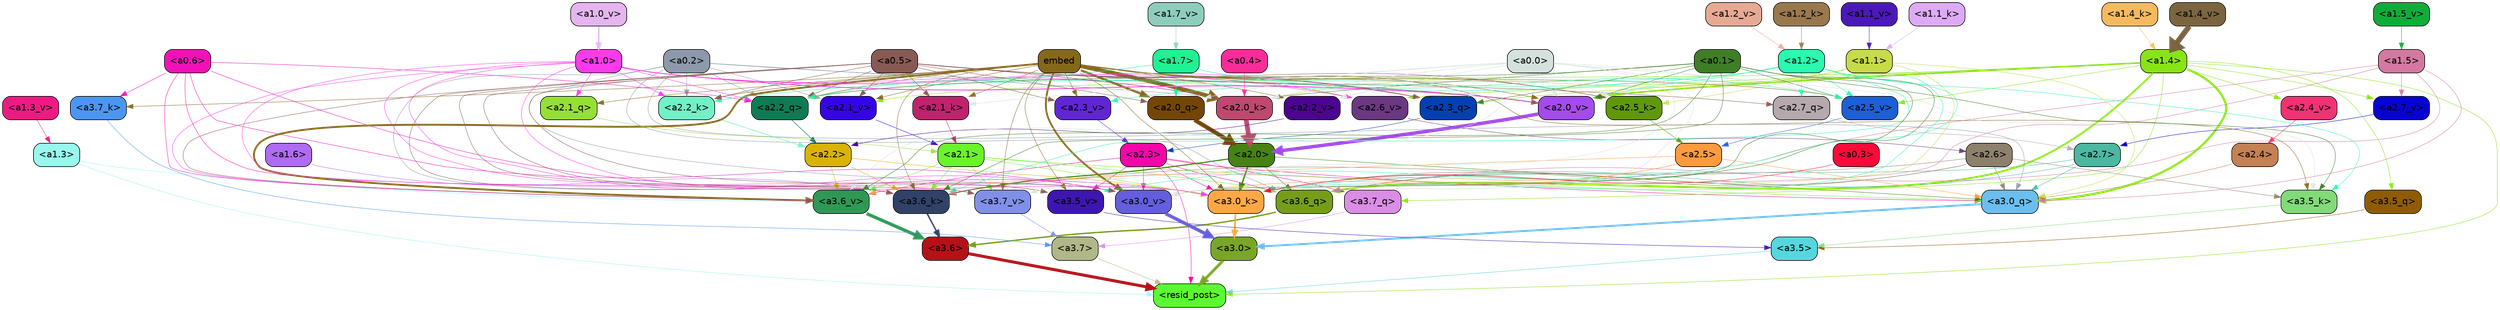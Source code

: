 strict digraph "" {
	graph [bgcolor=transparent,
		layout=dot,
		overlap=false,
		splines=true
	];
	"<a3.7>"	[color=black,
		fillcolor="#b1b788",
		fontname=Helvetica,
		shape=box,
		style="filled, rounded"];
	"<resid_post>"	[color=black,
		fillcolor="#5af932",
		fontname=Helvetica,
		shape=box,
		style="filled, rounded"];
	"<a3.7>" -> "<resid_post>"	[color="#b1b788",
		penwidth=0.6239100098609924];
	"<a3.6>"	[color=black,
		fillcolor="#b51117",
		fontname=Helvetica,
		shape=box,
		style="filled, rounded"];
	"<a3.6>" -> "<resid_post>"	[color="#b51117",
		penwidth=4.569062113761902];
	"<a3.5>"	[color=black,
		fillcolor="#55d7dd",
		fontname=Helvetica,
		shape=box,
		style="filled, rounded"];
	"<a3.5>" -> "<resid_post>"	[color="#55d7dd",
		penwidth=0.6];
	"<a3.0>"	[color=black,
		fillcolor="#79a628",
		fontname=Helvetica,
		shape=box,
		style="filled, rounded"];
	"<a3.0>" -> "<resid_post>"	[color="#79a628",
		penwidth=4.283544182777405];
	"<a2.3>"	[color=black,
		fillcolor="#f605a9",
		fontname=Helvetica,
		shape=box,
		style="filled, rounded"];
	"<a2.3>" -> "<resid_post>"	[color="#f605a9",
		penwidth=0.6];
	"<a3.7_q>"	[color=black,
		fillcolor="#da8de4",
		fontname=Helvetica,
		shape=box,
		style="filled, rounded"];
	"<a2.3>" -> "<a3.7_q>"	[color="#f605a9",
		penwidth=0.6];
	"<a3.6_q>"	[color=black,
		fillcolor="#769d1a",
		fontname=Helvetica,
		shape=box,
		style="filled, rounded"];
	"<a2.3>" -> "<a3.6_q>"	[color="#f605a9",
		penwidth=0.6];
	"<a3.0_q>"	[color=black,
		fillcolor="#6cbeee",
		fontname=Helvetica,
		shape=box,
		style="filled, rounded"];
	"<a2.3>" -> "<a3.0_q>"	[color="#f605a9",
		penwidth=0.6];
	"<a3.0_k>"	[color=black,
		fillcolor="#fea746",
		fontname=Helvetica,
		shape=box,
		style="filled, rounded"];
	"<a2.3>" -> "<a3.0_k>"	[color="#f605a9",
		penwidth=0.6];
	"<a3.6_v>"	[color=black,
		fillcolor="#2f9854",
		fontname=Helvetica,
		shape=box,
		style="filled, rounded"];
	"<a2.3>" -> "<a3.6_v>"	[color="#f605a9",
		penwidth=0.6];
	"<a3.5_v>"	[color=black,
		fillcolor="#3d16b1",
		fontname=Helvetica,
		shape=box,
		style="filled, rounded"];
	"<a2.3>" -> "<a3.5_v>"	[color="#f605a9",
		penwidth=0.6];
	"<a3.0_v>"	[color=black,
		fillcolor="#645ede",
		fontname=Helvetica,
		shape=box,
		style="filled, rounded"];
	"<a2.3>" -> "<a3.0_v>"	[color="#f605a9",
		penwidth=0.6];
	"<a1.4>"	[color=black,
		fillcolor="#88e414",
		fontname=Helvetica,
		shape=box,
		style="filled, rounded"];
	"<a1.4>" -> "<resid_post>"	[color="#88e414",
		penwidth=0.6];
	"<a1.4>" -> "<a3.7_q>"	[color="#88e414",
		penwidth=0.6];
	"<a1.4>" -> "<a3.6_q>"	[color="#88e414",
		penwidth=2.7934007048606873];
	"<a3.5_q>"	[color=black,
		fillcolor="#8f5c05",
		fontname=Helvetica,
		shape=box,
		style="filled, rounded"];
	"<a1.4>" -> "<a3.5_q>"	[color="#88e414",
		penwidth=0.6];
	"<a1.4>" -> "<a3.0_q>"	[color="#88e414",
		penwidth=3.340754985809326];
	"<a2.3_q>"	[color=black,
		fillcolor="#0340b1",
		fontname=Helvetica,
		shape=box,
		style="filled, rounded"];
	"<a1.4>" -> "<a2.3_q>"	[color="#88e414",
		penwidth=0.6];
	"<a2.7_v>"	[color=black,
		fillcolor="#0703d0",
		fontname=Helvetica,
		shape=box,
		style="filled, rounded"];
	"<a1.4>" -> "<a2.7_v>"	[color="#88e414",
		penwidth=0.6];
	"<a2.6_v>"	[color=black,
		fillcolor="#6b3882",
		fontname=Helvetica,
		shape=box,
		style="filled, rounded"];
	"<a1.4>" -> "<a2.6_v>"	[color="#88e414",
		penwidth=0.6];
	"<a2.5_v>"	[color=black,
		fillcolor="#1d5fd6",
		fontname=Helvetica,
		shape=box,
		style="filled, rounded"];
	"<a1.4>" -> "<a2.5_v>"	[color="#88e414",
		penwidth=0.6];
	"<a2.4_v>"	[color=black,
		fillcolor="#f13275",
		fontname=Helvetica,
		shape=box,
		style="filled, rounded"];
	"<a1.4>" -> "<a2.4_v>"	[color="#88e414",
		penwidth=0.6];
	"<a2.1_v>"	[color=black,
		fillcolor="#3504e6",
		fontname=Helvetica,
		shape=box,
		style="filled, rounded"];
	"<a1.4>" -> "<a2.1_v>"	[color="#88e414",
		penwidth=0.6];
	"<a2.0_v>"	[color=black,
		fillcolor="#a44beb",
		fontname=Helvetica,
		shape=box,
		style="filled, rounded"];
	"<a1.4>" -> "<a2.0_v>"	[color="#88e414",
		penwidth=2.268759250640869];
	"<a1.3>"	[color=black,
		fillcolor="#97f8ed",
		fontname=Helvetica,
		shape=box,
		style="filled, rounded"];
	"<a1.3>" -> "<resid_post>"	[color="#97f8ed",
		penwidth=0.6];
	"<a1.3>" -> "<a3.6_v>"	[color="#97f8ed",
		penwidth=0.6];
	"<a3.7_q>" -> "<a3.7>"	[color="#da8de4",
		penwidth=0.6];
	"<a3.6_q>" -> "<a3.6>"	[color="#769d1a",
		penwidth=2.0347584784030914];
	"<a3.5_q>" -> "<a3.5>"	[color="#8f5c05",
		penwidth=0.6];
	"<a3.0_q>" -> "<a3.0>"	[color="#6cbeee",
		penwidth=2.8635367155075073];
	"<a3.7_k>"	[color=black,
		fillcolor="#4c96f3",
		fontname=Helvetica,
		shape=box,
		style="filled, rounded"];
	"<a3.7_k>" -> "<a3.7>"	[color="#4c96f3",
		penwidth=0.6];
	"<a3.6_k>"	[color=black,
		fillcolor="#314269",
		fontname=Helvetica,
		shape=box,
		style="filled, rounded"];
	"<a3.6_k>" -> "<a3.6>"	[color="#314269",
		penwidth=2.1760786175727844];
	"<a3.5_k>"	[color=black,
		fillcolor="#82da79",
		fontname=Helvetica,
		shape=box,
		style="filled, rounded"];
	"<a3.5_k>" -> "<a3.5>"	[color="#82da79",
		penwidth=0.6];
	"<a3.0_k>" -> "<a3.0>"	[color="#fea746",
		penwidth=2.632905662059784];
	"<a3.7_v>"	[color=black,
		fillcolor="#8190e7",
		fontname=Helvetica,
		shape=box,
		style="filled, rounded"];
	"<a3.7_v>" -> "<a3.7>"	[color="#8190e7",
		penwidth=0.6];
	"<a3.6_v>" -> "<a3.6>"	[color="#2f9854",
		penwidth=4.981305837631226];
	"<a3.5_v>" -> "<a3.5>"	[color="#3d16b1",
		penwidth=0.6];
	"<a3.0_v>" -> "<a3.0>"	[color="#645ede",
		penwidth=5.168330669403076];
	"<a2.7>"	[color=black,
		fillcolor="#4cb8a1",
		fontname=Helvetica,
		shape=box,
		style="filled, rounded"];
	"<a2.7>" -> "<a3.6_q>"	[color="#4cb8a1",
		penwidth=0.6];
	"<a2.7>" -> "<a3.0_q>"	[color="#4cb8a1",
		penwidth=0.6];
	"<a2.7>" -> "<a3.0_k>"	[color="#4cb8a1",
		penwidth=0.6];
	"<a2.6>"	[color=black,
		fillcolor="#8d816c",
		fontname=Helvetica,
		shape=box,
		style="filled, rounded"];
	"<a2.6>" -> "<a3.6_q>"	[color="#8d816c",
		penwidth=0.6];
	"<a2.6>" -> "<a3.0_q>"	[color="#8d816c",
		penwidth=0.6];
	"<a2.6>" -> "<a3.6_k>"	[color="#8d816c",
		penwidth=0.6];
	"<a2.6>" -> "<a3.5_k>"	[color="#8d816c",
		penwidth=0.6];
	"<a2.6>" -> "<a3.0_k>"	[color="#8d816c",
		penwidth=0.6];
	"<a2.1>"	[color=black,
		fillcolor="#6af42a",
		fontname=Helvetica,
		shape=box,
		style="filled, rounded"];
	"<a2.1>" -> "<a3.6_q>"	[color="#6af42a",
		penwidth=0.6];
	"<a2.1>" -> "<a3.0_q>"	[color="#6af42a",
		penwidth=0.6];
	"<a2.1>" -> "<a3.6_k>"	[color="#6af42a",
		penwidth=0.6];
	"<a2.1>" -> "<a3.0_k>"	[color="#6af42a",
		penwidth=0.6];
	"<a2.1>" -> "<a3.7_v>"	[color="#6af42a",
		penwidth=0.6];
	"<a2.1>" -> "<a3.6_v>"	[color="#6af42a",
		penwidth=0.6];
	"<a2.0>"	[color=black,
		fillcolor="#468312",
		fontname=Helvetica,
		shape=box,
		style="filled, rounded"];
	"<a2.0>" -> "<a3.6_q>"	[color="#468312",
		penwidth=0.6];
	"<a2.0>" -> "<a3.0_q>"	[color="#468312",
		penwidth=0.6];
	"<a2.0>" -> "<a3.6_k>"	[color="#468312",
		penwidth=1.6382827460765839];
	"<a2.0>" -> "<a3.0_k>"	[color="#468312",
		penwidth=2.161143198609352];
	"<a1.5>"	[color=black,
		fillcolor="#d379a0",
		fontname=Helvetica,
		shape=box,
		style="filled, rounded"];
	"<a1.5>" -> "<a3.6_q>"	[color="#d379a0",
		penwidth=0.6];
	"<a1.5>" -> "<a3.0_q>"	[color="#d379a0",
		penwidth=0.6];
	"<a1.5>" -> "<a3.6_k>"	[color="#d379a0",
		penwidth=0.6];
	"<a1.5>" -> "<a3.0_k>"	[color="#d379a0",
		penwidth=0.6];
	"<a1.5>" -> "<a2.7_v>"	[color="#d379a0",
		penwidth=0.6];
	"<a0.2>"	[color=black,
		fillcolor="#8d99aa",
		fontname=Helvetica,
		shape=box,
		style="filled, rounded"];
	"<a0.2>" -> "<a3.6_q>"	[color="#8d99aa",
		penwidth=0.6];
	"<a0.2>" -> "<a3.0_q>"	[color="#8d99aa",
		penwidth=0.6];
	"<a0.2>" -> "<a3.6_k>"	[color="#8d99aa",
		penwidth=0.6];
	"<a0.2>" -> "<a3.0_k>"	[color="#8d99aa",
		penwidth=0.6];
	"<a2.2_q>"	[color=black,
		fillcolor="#0e7b55",
		fontname=Helvetica,
		shape=box,
		style="filled, rounded"];
	"<a0.2>" -> "<a2.2_q>"	[color="#8d99aa",
		penwidth=0.6];
	"<a2.2_k>"	[color=black,
		fillcolor="#73f0c6",
		fontname=Helvetica,
		shape=box,
		style="filled, rounded"];
	"<a0.2>" -> "<a2.2_k>"	[color="#8d99aa",
		penwidth=0.6];
	"<a2.0_k>"	[color=black,
		fillcolor="#bf486f",
		fontname=Helvetica,
		shape=box,
		style="filled, rounded"];
	"<a0.2>" -> "<a2.0_k>"	[color="#8d99aa",
		penwidth=0.6];
	"<a0.2>" -> "<a2.1_v>"	[color="#8d99aa",
		penwidth=0.6];
	"<a0.2>" -> "<a2.0_v>"	[color="#8d99aa",
		penwidth=0.6];
	"<a2.5>"	[color=black,
		fillcolor="#ff9a3f",
		fontname=Helvetica,
		shape=box,
		style="filled, rounded"];
	"<a2.5>" -> "<a3.0_q>"	[color="#ff9a3f",
		penwidth=0.6];
	"<a2.5>" -> "<a3.0_k>"	[color="#ff9a3f",
		penwidth=0.6];
	"<a2.5>" -> "<a3.6_v>"	[color="#ff9a3f",
		penwidth=0.6];
	"<a2.5>" -> "<a3.0_v>"	[color="#ff9a3f",
		penwidth=0.6];
	"<a2.4>"	[color=black,
		fillcolor="#c48153",
		fontname=Helvetica,
		shape=box,
		style="filled, rounded"];
	"<a2.4>" -> "<a3.0_q>"	[color="#c48153",
		penwidth=0.6];
	"<a1.1>"	[color=black,
		fillcolor="#c7db47",
		fontname=Helvetica,
		shape=box,
		style="filled, rounded"];
	"<a1.1>" -> "<a3.0_q>"	[color="#c7db47",
		penwidth=0.6];
	"<a1.1>" -> "<a3.0_k>"	[color="#c7db47",
		penwidth=0.6];
	"<a2.5_k>"	[color=black,
		fillcolor="#60980c",
		fontname=Helvetica,
		shape=box,
		style="filled, rounded"];
	"<a1.1>" -> "<a2.5_k>"	[color="#c7db47",
		penwidth=0.6];
	"<a1.1>" -> "<a2.0_k>"	[color="#c7db47",
		penwidth=0.6];
	"<a1.1>" -> "<a2.0_v>"	[color="#c7db47",
		penwidth=0.6];
	"<a0.6>"	[color=black,
		fillcolor="#f012b8",
		fontname=Helvetica,
		shape=box,
		style="filled, rounded"];
	"<a0.6>" -> "<a3.7_k>"	[color="#f012b8",
		penwidth=0.6];
	"<a0.6>" -> "<a3.6_k>"	[color="#f012b8",
		penwidth=0.6];
	"<a0.6>" -> "<a3.0_k>"	[color="#f012b8",
		penwidth=0.6];
	"<a0.6>" -> "<a3.6_v>"	[color="#f012b8",
		penwidth=0.6];
	"<a0.6>" -> "<a3.0_v>"	[color="#f012b8",
		penwidth=0.6];
	"<a0.6>" -> "<a2.2_q>"	[color="#f012b8",
		penwidth=0.6];
	embed	[color=black,
		fillcolor="#86681b",
		fontname=Helvetica,
		shape=box,
		style="filled, rounded"];
	embed -> "<a3.7_k>"	[color="#86681b",
		penwidth=0.6];
	embed -> "<a3.6_k>"	[color="#86681b",
		penwidth=0.6];
	embed -> "<a3.5_k>"	[color="#86681b",
		penwidth=0.6];
	embed -> "<a3.0_k>"	[color="#86681b",
		penwidth=0.6];
	embed -> "<a3.7_v>"	[color="#86681b",
		penwidth=0.6];
	embed -> "<a3.6_v>"	[color="#86681b",
		penwidth=2.7825746536254883];
	embed -> "<a3.5_v>"	[color="#86681b",
		penwidth=0.6];
	embed -> "<a3.0_v>"	[color="#86681b",
		penwidth=2.6950180530548096];
	embed -> "<a2.3_q>"	[color="#86681b",
		penwidth=0.6];
	embed -> "<a2.2_q>"	[color="#86681b",
		penwidth=0.6];
	"<a2.1_q>"	[color=black,
		fillcolor="#95df36",
		fontname=Helvetica,
		shape=box,
		style="filled, rounded"];
	embed -> "<a2.1_q>"	[color="#86681b",
		penwidth=0.6];
	"<a2.0_q>"	[color=black,
		fillcolor="#744605",
		fontname=Helvetica,
		shape=box,
		style="filled, rounded"];
	embed -> "<a2.0_q>"	[color="#86681b",
		penwidth=3.305941343307495];
	embed -> "<a2.5_k>"	[color="#86681b",
		penwidth=0.6];
	embed -> "<a2.2_k>"	[color="#86681b",
		penwidth=0.6698317527770996];
	"<a2.1_k>"	[color=black,
		fillcolor="#c0226e",
		fontname=Helvetica,
		shape=box,
		style="filled, rounded"];
	embed -> "<a2.1_k>"	[color="#86681b",
		penwidth=0.6];
	embed -> "<a2.0_k>"	[color="#86681b",
		penwidth=6.12570995092392];
	embed -> "<a2.6_v>"	[color="#86681b",
		penwidth=0.6];
	embed -> "<a2.5_v>"	[color="#86681b",
		penwidth=0.6];
	"<a2.3_v>"	[color=black,
		fillcolor="#6126d4",
		fontname=Helvetica,
		shape=box,
		style="filled, rounded"];
	embed -> "<a2.3_v>"	[color="#86681b",
		penwidth=0.6];
	"<a2.2_v>"	[color=black,
		fillcolor="#4c058f",
		fontname=Helvetica,
		shape=box,
		style="filled, rounded"];
	embed -> "<a2.2_v>"	[color="#86681b",
		penwidth=0.6];
	embed -> "<a2.1_v>"	[color="#86681b",
		penwidth=0.6];
	embed -> "<a2.0_v>"	[color="#86681b",
		penwidth=0.6];
	"<a2.2>"	[color=black,
		fillcolor="#dab302",
		fontname=Helvetica,
		shape=box,
		style="filled, rounded"];
	"<a2.2>" -> "<a3.6_k>"	[color="#dab302",
		penwidth=0.6];
	"<a2.2>" -> "<a3.0_k>"	[color="#dab302",
		penwidth=0.6];
	"<a2.2>" -> "<a3.6_v>"	[color="#dab302",
		penwidth=0.6];
	"<a1.6>"	[color=black,
		fillcolor="#af6bf2",
		fontname=Helvetica,
		shape=box,
		style="filled, rounded"];
	"<a1.6>" -> "<a3.6_k>"	[color="#af6bf2",
		penwidth=0.6];
	"<a1.2>"	[color=black,
		fillcolor="#2af9af",
		fontname=Helvetica,
		shape=box,
		style="filled, rounded"];
	"<a1.2>" -> "<a3.6_k>"	[color="#2af9af",
		penwidth=0.6];
	"<a1.2>" -> "<a3.5_k>"	[color="#2af9af",
		penwidth=0.6];
	"<a1.2>" -> "<a3.0_k>"	[color="#2af9af",
		penwidth=0.6];
	"<a1.2>" -> "<a3.5_v>"	[color="#2af9af",
		penwidth=0.6];
	"<a2.7_q>"	[color=black,
		fillcolor="#b5a9ad",
		fontname=Helvetica,
		shape=box,
		style="filled, rounded"];
	"<a1.2>" -> "<a2.7_q>"	[color="#2af9af",
		penwidth=0.6];
	"<a1.2>" -> "<a2.2_q>"	[color="#2af9af",
		penwidth=0.6];
	"<a1.2>" -> "<a2.2_k>"	[color="#2af9af",
		penwidth=0.6];
	"<a1.2>" -> "<a2.5_v>"	[color="#2af9af",
		penwidth=0.6];
	"<a1.2>" -> "<a2.3_v>"	[color="#2af9af",
		penwidth=0.6];
	"<a1.2>" -> "<a2.0_v>"	[color="#2af9af",
		penwidth=0.6];
	"<a1.0>"	[color=black,
		fillcolor="#f93bea",
		fontname=Helvetica,
		shape=box,
		style="filled, rounded"];
	"<a1.0>" -> "<a3.6_k>"	[color="#f93bea",
		penwidth=0.6];
	"<a1.0>" -> "<a3.0_k>"	[color="#f93bea",
		penwidth=0.6];
	"<a1.0>" -> "<a3.6_v>"	[color="#f93bea",
		penwidth=0.6];
	"<a1.0>" -> "<a3.5_v>"	[color="#f93bea",
		penwidth=0.6];
	"<a1.0>" -> "<a3.0_v>"	[color="#f93bea",
		penwidth=0.6];
	"<a1.0>" -> "<a2.3_q>"	[color="#f93bea",
		penwidth=0.6];
	"<a1.0>" -> "<a2.2_q>"	[color="#f93bea",
		penwidth=0.6];
	"<a1.0>" -> "<a2.1_q>"	[color="#f93bea",
		penwidth=0.6];
	"<a1.0>" -> "<a2.2_k>"	[color="#f93bea",
		penwidth=0.6];
	"<a1.0>" -> "<a2.0_k>"	[color="#f93bea",
		penwidth=0.6];
	"<a1.0>" -> "<a2.6_v>"	[color="#f93bea",
		penwidth=0.6];
	"<a1.0>" -> "<a2.0_v>"	[color="#f93bea",
		penwidth=1.2213096618652344];
	"<a0.5>"	[color=black,
		fillcolor="#895a55",
		fontname=Helvetica,
		shape=box,
		style="filled, rounded"];
	"<a0.5>" -> "<a3.6_k>"	[color="#895a55",
		penwidth=0.6];
	"<a0.5>" -> "<a3.7_v>"	[color="#895a55",
		penwidth=0.6];
	"<a0.5>" -> "<a3.6_v>"	[color="#895a55",
		penwidth=0.6];
	"<a0.5>" -> "<a3.5_v>"	[color="#895a55",
		penwidth=0.6];
	"<a0.5>" -> "<a3.0_v>"	[color="#895a55",
		penwidth=0.6];
	"<a0.5>" -> "<a2.7_q>"	[color="#895a55",
		penwidth=0.6];
	"<a0.5>" -> "<a2.3_q>"	[color="#895a55",
		penwidth=0.6];
	"<a0.5>" -> "<a2.2_q>"	[color="#895a55",
		penwidth=0.6];
	"<a0.5>" -> "<a2.0_q>"	[color="#895a55",
		penwidth=0.6];
	"<a0.5>" -> "<a2.5_k>"	[color="#895a55",
		penwidth=0.6];
	"<a0.5>" -> "<a2.2_k>"	[color="#895a55",
		penwidth=0.6];
	"<a0.5>" -> "<a2.1_k>"	[color="#895a55",
		penwidth=0.6];
	"<a0.5>" -> "<a2.0_k>"	[color="#895a55",
		penwidth=0.6900839805603027];
	"<a0.5>" -> "<a2.3_v>"	[color="#895a55",
		penwidth=0.6];
	"<a0.5>" -> "<a2.1_v>"	[color="#895a55",
		penwidth=0.6];
	"<a0.5>" -> "<a2.0_v>"	[color="#895a55",
		penwidth=0.6];
	"<a0.1>"	[color=black,
		fillcolor="#3f7e27",
		fontname=Helvetica,
		shape=box,
		style="filled, rounded"];
	"<a0.1>" -> "<a3.6_k>"	[color="#3f7e27",
		penwidth=0.6];
	"<a0.1>" -> "<a3.5_k>"	[color="#3f7e27",
		penwidth=0.6];
	"<a0.1>" -> "<a3.0_k>"	[color="#3f7e27",
		penwidth=0.6];
	"<a0.1>" -> "<a3.6_v>"	[color="#3f7e27",
		penwidth=0.6];
	"<a0.1>" -> "<a3.0_v>"	[color="#3f7e27",
		penwidth=0.6];
	"<a0.1>" -> "<a2.3_q>"	[color="#3f7e27",
		penwidth=0.6];
	"<a0.1>" -> "<a2.2_q>"	[color="#3f7e27",
		penwidth=0.6];
	"<a0.1>" -> "<a2.0_k>"	[color="#3f7e27",
		penwidth=0.6];
	"<a0.1>" -> "<a2.5_v>"	[color="#3f7e27",
		penwidth=0.6];
	"<a0.1>" -> "<a2.0_v>"	[color="#3f7e27",
		penwidth=0.6];
	"<a0.0>"	[color=black,
		fillcolor="#d5e1dc",
		fontname=Helvetica,
		shape=box,
		style="filled, rounded"];
	"<a0.0>" -> "<a3.5_k>"	[color="#d5e1dc",
		penwidth=0.6];
	"<a0.0>" -> "<a3.7_v>"	[color="#d5e1dc",
		penwidth=0.6];
	"<a0.0>" -> "<a3.6_v>"	[color="#d5e1dc",
		penwidth=0.6];
	"<a0.0>" -> "<a3.0_v>"	[color="#d5e1dc",
		penwidth=0.6];
	"<a0.0>" -> "<a2.3_q>"	[color="#d5e1dc",
		penwidth=0.6];
	"<a0.0>" -> "<a2.0_q>"	[color="#d5e1dc",
		penwidth=0.6];
	"<a0.0>" -> "<a2.5_k>"	[color="#d5e1dc",
		penwidth=0.6];
	"<a0.0>" -> "<a2.1_k>"	[color="#d5e1dc",
		penwidth=0.6];
	"<a0.0>" -> "<a2.0_k>"	[color="#d5e1dc",
		penwidth=0.6];
	"<a0.0>" -> "<a2.5_v>"	[color="#d5e1dc",
		penwidth=0.6];
	"<a0.0>" -> "<a2.2_v>"	[color="#d5e1dc",
		penwidth=0.6];
	"<a0.0>" -> "<a2.0_v>"	[color="#d5e1dc",
		penwidth=0.6];
	"<a0.3>"	[color=black,
		fillcolor="#fd0a3a",
		fontname=Helvetica,
		shape=box,
		style="filled, rounded"];
	"<a0.3>" -> "<a3.0_k>"	[color="#fd0a3a",
		penwidth=0.6];
	"<a2.7_q>" -> "<a2.7>"	[color="#b5a9ad",
		penwidth=0.6];
	"<a2.3_q>" -> "<a2.3>"	[color="#0340b1",
		penwidth=0.6];
	"<a2.2_q>" -> "<a2.2>"	[color="#0e7b55",
		penwidth=0.7553567886352539];
	"<a2.1_q>" -> "<a2.1>"	[color="#95df36",
		penwidth=0.6];
	"<a2.0_q>" -> "<a2.0>"	[color="#744605",
		penwidth=6.256794691085815];
	"<a2.5_k>" -> "<a2.5>"	[color="#60980c",
		penwidth=0.6];
	"<a2.2_k>" -> "<a2.2>"	[color="#73f0c6",
		penwidth=0.8854708671569824];
	"<a2.1_k>" -> "<a2.1>"	[color="#c0226e",
		penwidth=0.6];
	"<a2.0_k>" -> "<a2.0>"	[color="#bf486f",
		penwidth=7.231504917144775];
	"<a2.7_v>" -> "<a2.7>"	[color="#0703d0",
		penwidth=0.6];
	"<a2.6_v>" -> "<a2.6>"	[color="#6b3882",
		penwidth=0.6];
	"<a2.5_v>" -> "<a2.5>"	[color="#1d5fd6",
		penwidth=0.6];
	"<a2.4_v>" -> "<a2.4>"	[color="#f13275",
		penwidth=0.6];
	"<a2.3_v>" -> "<a2.3>"	[color="#6126d4",
		penwidth=0.6];
	"<a2.2_v>" -> "<a2.2>"	[color="#4c058f",
		penwidth=0.6];
	"<a2.1_v>" -> "<a2.1>"	[color="#3504e6",
		penwidth=0.6];
	"<a2.0_v>" -> "<a2.0>"	[color="#a44beb",
		penwidth=5.231471925973892];
	"<a1.7>"	[color=black,
		fillcolor="#1ef293",
		fontname=Helvetica,
		shape=box,
		style="filled, rounded"];
	"<a1.7>" -> "<a2.2_q>"	[color="#1ef293",
		penwidth=0.6];
	"<a1.7>" -> "<a2.0_q>"	[color="#1ef293",
		penwidth=0.6];
	"<a1.7>" -> "<a2.5_v>"	[color="#1ef293",
		penwidth=0.6];
	"<a0.4>"	[color=black,
		fillcolor="#fa2c99",
		fontname=Helvetica,
		shape=box,
		style="filled, rounded"];
	"<a0.4>" -> "<a2.0_k>"	[color="#fa2c99",
		penwidth=0.6];
	"<a1.4_k>"	[color=black,
		fillcolor="#f4ba60",
		fontname=Helvetica,
		shape=box,
		style="filled, rounded"];
	"<a1.4_k>" -> "<a1.4>"	[color="#f4ba60",
		penwidth=0.6];
	"<a1.2_k>"	[color=black,
		fillcolor="#99784d",
		fontname=Helvetica,
		shape=box,
		style="filled, rounded"];
	"<a1.2_k>" -> "<a1.2>"	[color="#99784d",
		penwidth=0.6];
	"<a1.1_k>"	[color=black,
		fillcolor="#ddabf4",
		fontname=Helvetica,
		shape=box,
		style="filled, rounded"];
	"<a1.1_k>" -> "<a1.1>"	[color="#ddabf4",
		penwidth=0.6];
	"<a1.7_v>"	[color=black,
		fillcolor="#8ecdbe",
		fontname=Helvetica,
		shape=box,
		style="filled, rounded"];
	"<a1.7_v>" -> "<a1.7>"	[color="#8ecdbe",
		penwidth=0.6];
	"<a1.5_v>"	[color=black,
		fillcolor="#10ac3a",
		fontname=Helvetica,
		shape=box,
		style="filled, rounded"];
	"<a1.5_v>" -> "<a1.5>"	[color="#10ac3a",
		penwidth=0.6];
	"<a1.4_v>"	[color=black,
		fillcolor="#7a6540",
		fontname=Helvetica,
		shape=box,
		style="filled, rounded"];
	"<a1.4_v>" -> "<a1.4>"	[color="#7a6540",
		penwidth=8.36684274673462];
	"<a1.3_v>"	[color=black,
		fillcolor="#ee1a83",
		fontname=Helvetica,
		shape=box,
		style="filled, rounded"];
	"<a1.3_v>" -> "<a1.3>"	[color="#ee1a83",
		penwidth=0.6];
	"<a1.2_v>"	[color=black,
		fillcolor="#e6a994",
		fontname=Helvetica,
		shape=box,
		style="filled, rounded"];
	"<a1.2_v>" -> "<a1.2>"	[color="#e6a994",
		penwidth=0.6];
	"<a1.1_v>"	[color=black,
		fillcolor="#4a19b8",
		fontname=Helvetica,
		shape=box,
		style="filled, rounded"];
	"<a1.1_v>" -> "<a1.1>"	[color="#4a19b8",
		penwidth=0.6];
	"<a1.0_v>"	[color=black,
		fillcolor="#e4b5ee",
		fontname=Helvetica,
		shape=box,
		style="filled, rounded"];
	"<a1.0_v>" -> "<a1.0>"	[color="#e4b5ee",
		penwidth=1.9665732383728027];
}

